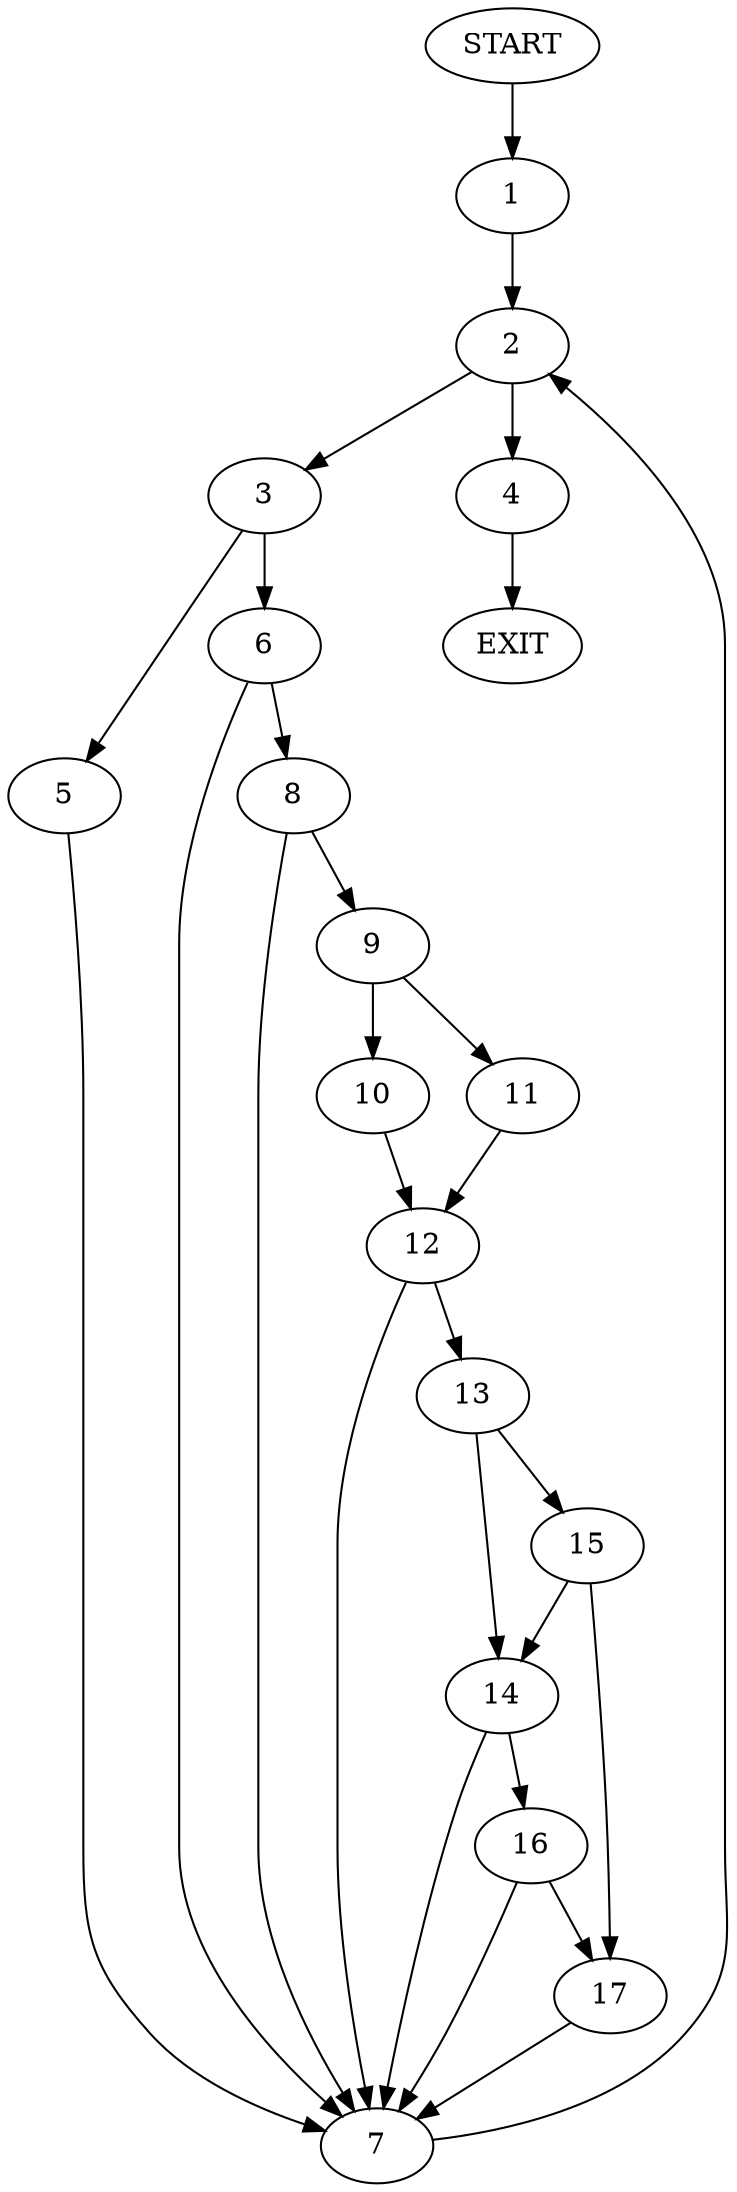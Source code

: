 digraph {
0 [label="START"]
18 [label="EXIT"]
0 -> 1
1 -> 2
2 -> 3
2 -> 4
4 -> 18
3 -> 5
3 -> 6
5 -> 7
6 -> 7
6 -> 8
7 -> 2
8 -> 7
8 -> 9
9 -> 10
9 -> 11
10 -> 12
11 -> 12
12 -> 7
12 -> 13
13 -> 14
13 -> 15
14 -> 7
14 -> 16
15 -> 14
15 -> 17
17 -> 7
16 -> 7
16 -> 17
}
